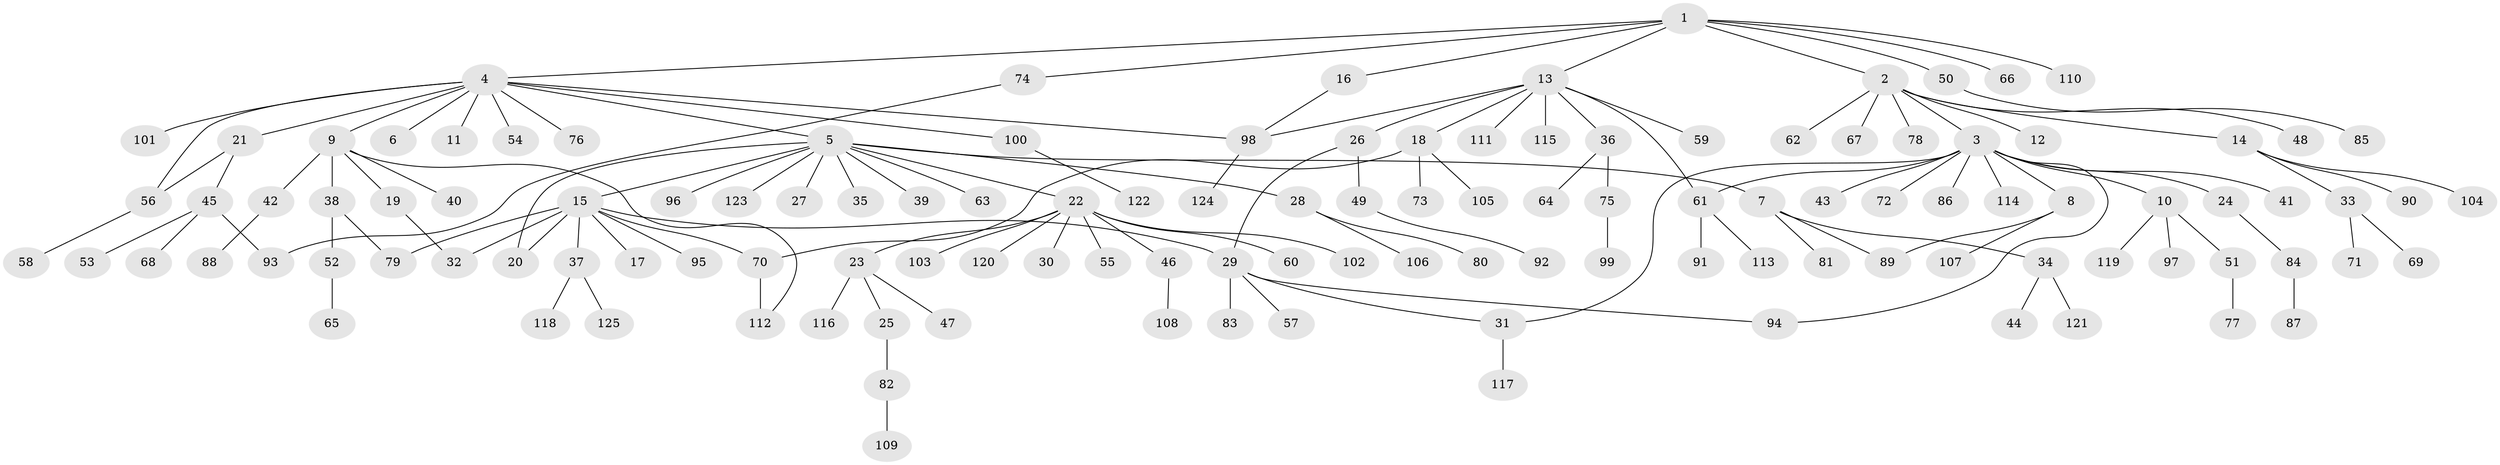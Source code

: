 // Generated by graph-tools (version 1.1) at 2025/49/03/09/25 03:49:45]
// undirected, 125 vertices, 138 edges
graph export_dot {
graph [start="1"]
  node [color=gray90,style=filled];
  1;
  2;
  3;
  4;
  5;
  6;
  7;
  8;
  9;
  10;
  11;
  12;
  13;
  14;
  15;
  16;
  17;
  18;
  19;
  20;
  21;
  22;
  23;
  24;
  25;
  26;
  27;
  28;
  29;
  30;
  31;
  32;
  33;
  34;
  35;
  36;
  37;
  38;
  39;
  40;
  41;
  42;
  43;
  44;
  45;
  46;
  47;
  48;
  49;
  50;
  51;
  52;
  53;
  54;
  55;
  56;
  57;
  58;
  59;
  60;
  61;
  62;
  63;
  64;
  65;
  66;
  67;
  68;
  69;
  70;
  71;
  72;
  73;
  74;
  75;
  76;
  77;
  78;
  79;
  80;
  81;
  82;
  83;
  84;
  85;
  86;
  87;
  88;
  89;
  90;
  91;
  92;
  93;
  94;
  95;
  96;
  97;
  98;
  99;
  100;
  101;
  102;
  103;
  104;
  105;
  106;
  107;
  108;
  109;
  110;
  111;
  112;
  113;
  114;
  115;
  116;
  117;
  118;
  119;
  120;
  121;
  122;
  123;
  124;
  125;
  1 -- 2;
  1 -- 4;
  1 -- 13;
  1 -- 16;
  1 -- 50;
  1 -- 66;
  1 -- 74;
  1 -- 110;
  2 -- 3;
  2 -- 12;
  2 -- 14;
  2 -- 48;
  2 -- 62;
  2 -- 67;
  2 -- 78;
  3 -- 8;
  3 -- 10;
  3 -- 24;
  3 -- 31;
  3 -- 41;
  3 -- 43;
  3 -- 61;
  3 -- 72;
  3 -- 86;
  3 -- 94;
  3 -- 114;
  4 -- 5;
  4 -- 6;
  4 -- 9;
  4 -- 11;
  4 -- 21;
  4 -- 54;
  4 -- 56;
  4 -- 76;
  4 -- 98;
  4 -- 100;
  4 -- 101;
  5 -- 7;
  5 -- 15;
  5 -- 20;
  5 -- 22;
  5 -- 27;
  5 -- 28;
  5 -- 35;
  5 -- 39;
  5 -- 63;
  5 -- 96;
  5 -- 123;
  7 -- 34;
  7 -- 81;
  7 -- 89;
  8 -- 89;
  8 -- 107;
  9 -- 19;
  9 -- 38;
  9 -- 40;
  9 -- 42;
  9 -- 112;
  10 -- 51;
  10 -- 97;
  10 -- 119;
  13 -- 18;
  13 -- 26;
  13 -- 36;
  13 -- 59;
  13 -- 61;
  13 -- 98;
  13 -- 111;
  13 -- 115;
  14 -- 33;
  14 -- 90;
  14 -- 104;
  15 -- 17;
  15 -- 20;
  15 -- 29;
  15 -- 32;
  15 -- 37;
  15 -- 70;
  15 -- 79;
  15 -- 95;
  16 -- 98;
  18 -- 70;
  18 -- 73;
  18 -- 105;
  19 -- 32;
  21 -- 45;
  21 -- 56;
  22 -- 23;
  22 -- 30;
  22 -- 46;
  22 -- 55;
  22 -- 60;
  22 -- 102;
  22 -- 103;
  22 -- 120;
  23 -- 25;
  23 -- 47;
  23 -- 116;
  24 -- 84;
  25 -- 82;
  26 -- 29;
  26 -- 49;
  28 -- 80;
  28 -- 106;
  29 -- 31;
  29 -- 57;
  29 -- 83;
  29 -- 94;
  31 -- 117;
  33 -- 69;
  33 -- 71;
  34 -- 44;
  34 -- 121;
  36 -- 64;
  36 -- 75;
  37 -- 118;
  37 -- 125;
  38 -- 52;
  38 -- 79;
  42 -- 88;
  45 -- 53;
  45 -- 68;
  45 -- 93;
  46 -- 108;
  49 -- 92;
  50 -- 85;
  51 -- 77;
  52 -- 65;
  56 -- 58;
  61 -- 91;
  61 -- 113;
  70 -- 112;
  74 -- 93;
  75 -- 99;
  82 -- 109;
  84 -- 87;
  98 -- 124;
  100 -- 122;
}
